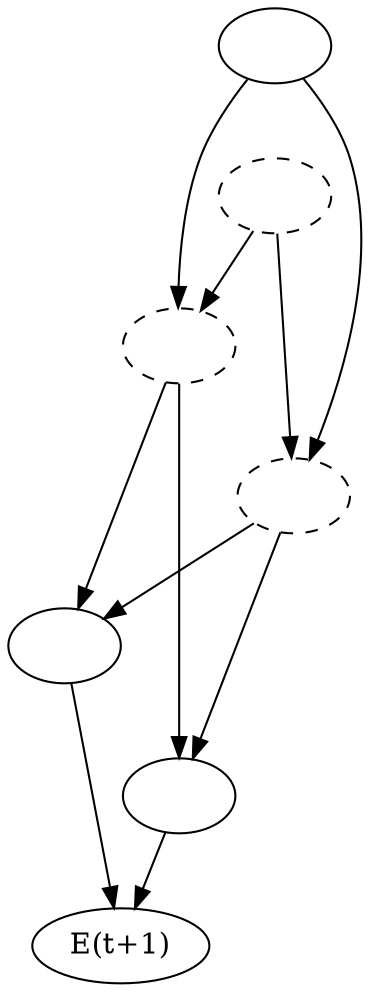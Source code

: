 digraph G {
	subgraph stateMinus2 {
		sMinus2[label=""];
		uMinus2[label="", style="dashed"];
		sMinus2 -> uMinus2 [style=invis];
		label="S(t-2)";
	}

	subgraph stateMinus1 {
		sMinus1[label="", style="dashed"];
		uMinus1[label="", style="dashed"];
		sMinus1 -> uMinus1 [style=invis];
		label="S(t-1)";
	}

	subgraph state{
		s[label=""];
		u[label=""];
		s -> u [style=invis];
		label="S(t)";
	}
	e[label="E(t+1)"];


	sMinus2 -> sMinus1;
	sMinus2 -> uMinus1;

	uMinus2 -> sMinus1;
	uMinus2 -> uMinus1;

	sMinus1 -> s;
	sMinus1 -> u;

	uMinus1 -> s;
	uMinus1 -> u;

	s -> e;
	u -> e;


}
